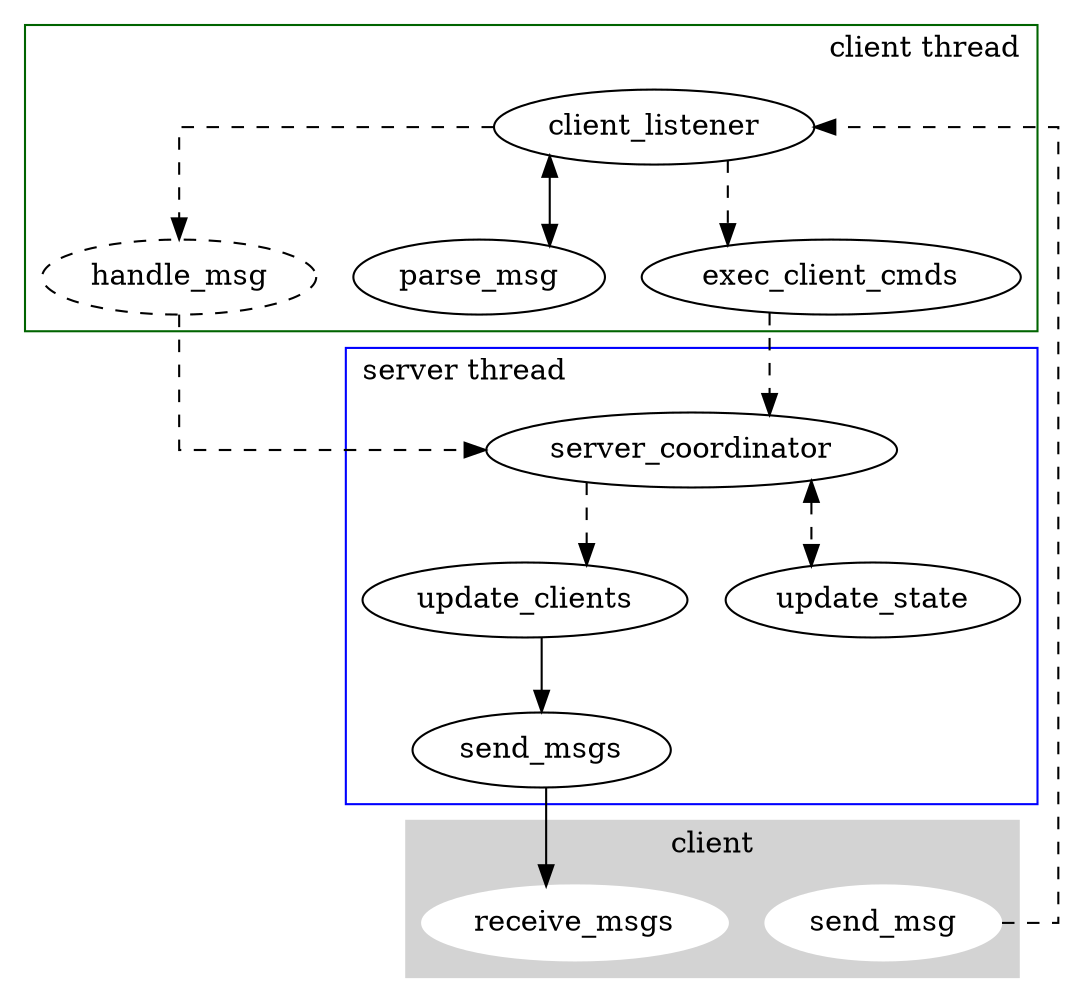 digraph G {
  subgraph cluster0 {
    style=filled;
    color=lightgrey;
    node [style=filled, color=white];
    send_msg;
    receive_msgs;
    label = "client";
  }

  subgraph cluster1 {
    handle_msg [style=dashed];
    send_msg -> client_listener [style=dashed];
    client_listener -> parse_msg [dir=both];
    client_listener -> handle_msg [style=dashed];
    client_listener -> exec_client_cmds [style=dashed];
    concentrate=true;
    label = "client thread";
    labeljust = r;
    color=darkgreen; 
  }
  subgraph cluster2 {
    exec_client_cmds -> server_coordinator [style=dashed];
    handle_msg -> server_coordinator [style=dashed];
    server_coordinator -> update_clients [style=dashed];
    server_coordinator -> update_state [style=dashed, dir=both];
    update_clients -> send_msgs;
    send_msgs -> receive_msgs;
    label = "server thread";
    labeljust = l;
    labelloc = u;
    color=blue;
  }
  splines=ortho;
}

